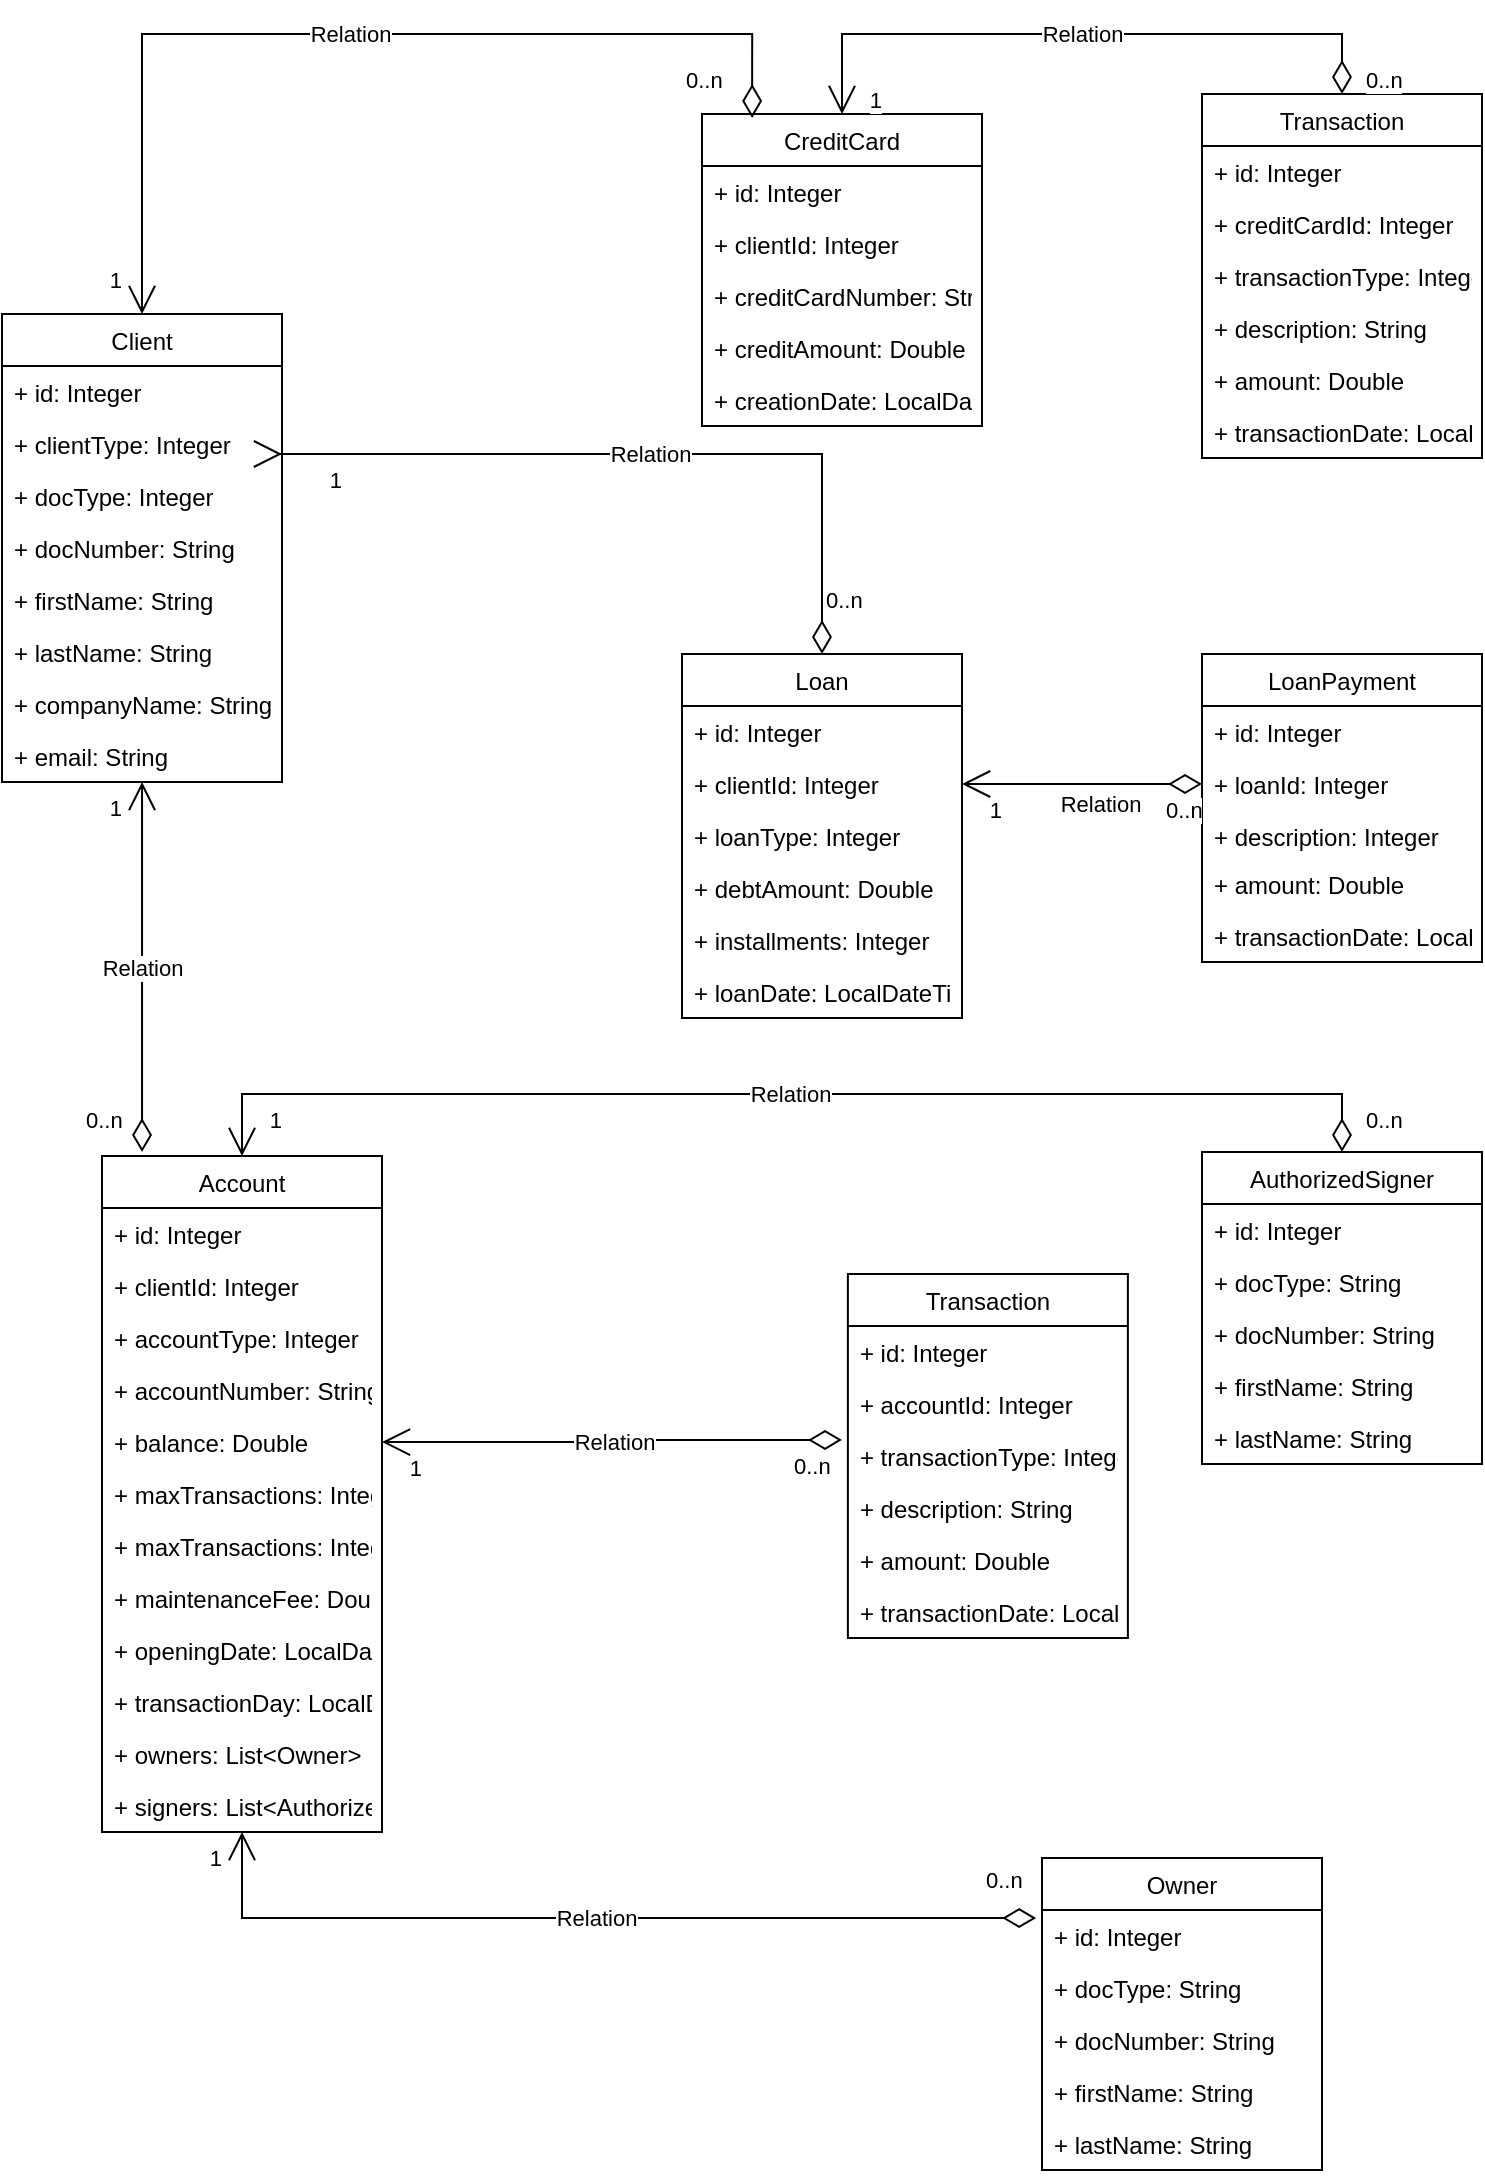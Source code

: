 <mxfile version="20.4.1" type="google"><diagram id="C5RBs43oDa-KdzZeNtuy" name="Page-1"><mxGraphModel grid="1" page="1" gridSize="10" guides="1" tooltips="1" connect="1" arrows="1" fold="1" pageScale="1" pageWidth="827" pageHeight="1169" math="0" shadow="0"><root><mxCell id="WIyWlLk6GJQsqaUBKTNV-0"/><mxCell id="WIyWlLk6GJQsqaUBKTNV-1" parent="WIyWlLk6GJQsqaUBKTNV-0"/><mxCell id="7jiSOBJmbxZgYzbC1uXM-0" value="Client" style="swimlane;fontStyle=0;childLayout=stackLayout;horizontal=1;startSize=26;fillColor=none;horizontalStack=0;resizeParent=1;resizeParentMax=0;resizeLast=0;collapsible=1;marginBottom=0;" vertex="1" parent="WIyWlLk6GJQsqaUBKTNV-1"><mxGeometry x="20" y="10" width="140" height="234" as="geometry"/></mxCell><mxCell id="7jiSOBJmbxZgYzbC1uXM-1" value="+ id: Integer" style="text;strokeColor=none;fillColor=none;align=left;verticalAlign=top;spacingLeft=4;spacingRight=4;overflow=hidden;rotatable=0;points=[[0,0.5],[1,0.5]];portConstraint=eastwest;" vertex="1" parent="7jiSOBJmbxZgYzbC1uXM-0"><mxGeometry y="26" width="140" height="26" as="geometry"/></mxCell><mxCell id="7jiSOBJmbxZgYzbC1uXM-2" value="+ clientType: Integer" style="text;strokeColor=none;fillColor=none;align=left;verticalAlign=top;spacingLeft=4;spacingRight=4;overflow=hidden;rotatable=0;points=[[0,0.5],[1,0.5]];portConstraint=eastwest;" vertex="1" parent="7jiSOBJmbxZgYzbC1uXM-0"><mxGeometry y="52" width="140" height="26" as="geometry"/></mxCell><mxCell id="7jiSOBJmbxZgYzbC1uXM-3" value="+ docType: Integer" style="text;strokeColor=none;fillColor=none;align=left;verticalAlign=top;spacingLeft=4;spacingRight=4;overflow=hidden;rotatable=0;points=[[0,0.5],[1,0.5]];portConstraint=eastwest;" vertex="1" parent="7jiSOBJmbxZgYzbC1uXM-0"><mxGeometry y="78" width="140" height="26" as="geometry"/></mxCell><mxCell id="7jiSOBJmbxZgYzbC1uXM-4" value="+ docNumber: String" style="text;strokeColor=none;fillColor=none;align=left;verticalAlign=top;spacingLeft=4;spacingRight=4;overflow=hidden;rotatable=0;points=[[0,0.5],[1,0.5]];portConstraint=eastwest;" vertex="1" parent="7jiSOBJmbxZgYzbC1uXM-0"><mxGeometry y="104" width="140" height="26" as="geometry"/></mxCell><mxCell id="7jiSOBJmbxZgYzbC1uXM-5" value="+ firstName: String" style="text;strokeColor=none;fillColor=none;align=left;verticalAlign=top;spacingLeft=4;spacingRight=4;overflow=hidden;rotatable=0;points=[[0,0.5],[1,0.5]];portConstraint=eastwest;" vertex="1" parent="7jiSOBJmbxZgYzbC1uXM-0"><mxGeometry y="130" width="140" height="26" as="geometry"/></mxCell><mxCell id="7jiSOBJmbxZgYzbC1uXM-6" value="+ lastName: String" style="text;strokeColor=none;fillColor=none;align=left;verticalAlign=top;spacingLeft=4;spacingRight=4;overflow=hidden;rotatable=0;points=[[0,0.5],[1,0.5]];portConstraint=eastwest;" vertex="1" parent="7jiSOBJmbxZgYzbC1uXM-0"><mxGeometry y="156" width="140" height="26" as="geometry"/></mxCell><mxCell id="7jiSOBJmbxZgYzbC1uXM-7" value="+ companyName: String" style="text;strokeColor=none;fillColor=none;align=left;verticalAlign=top;spacingLeft=4;spacingRight=4;overflow=hidden;rotatable=0;points=[[0,0.5],[1,0.5]];portConstraint=eastwest;" vertex="1" parent="7jiSOBJmbxZgYzbC1uXM-0"><mxGeometry y="182" width="140" height="26" as="geometry"/></mxCell><mxCell id="7jiSOBJmbxZgYzbC1uXM-8" value="+ email: String" style="text;strokeColor=none;fillColor=none;align=left;verticalAlign=top;spacingLeft=4;spacingRight=4;overflow=hidden;rotatable=0;points=[[0,0.5],[1,0.5]];portConstraint=eastwest;" vertex="1" parent="7jiSOBJmbxZgYzbC1uXM-0"><mxGeometry y="208" width="140" height="26" as="geometry"/></mxCell><mxCell id="7jiSOBJmbxZgYzbC1uXM-9" value="CreditCard" style="swimlane;fontStyle=0;childLayout=stackLayout;horizontal=1;startSize=26;fillColor=none;horizontalStack=0;resizeParent=1;resizeParentMax=0;resizeLast=0;collapsible=1;marginBottom=0;" vertex="1" parent="WIyWlLk6GJQsqaUBKTNV-1"><mxGeometry x="370" y="-90" width="140" height="156" as="geometry"/></mxCell><mxCell id="7jiSOBJmbxZgYzbC1uXM-10" value="+ id: Integer" style="text;strokeColor=none;fillColor=none;align=left;verticalAlign=top;spacingLeft=4;spacingRight=4;overflow=hidden;rotatable=0;points=[[0,0.5],[1,0.5]];portConstraint=eastwest;" vertex="1" parent="7jiSOBJmbxZgYzbC1uXM-9"><mxGeometry y="26" width="140" height="26" as="geometry"/></mxCell><mxCell id="7jiSOBJmbxZgYzbC1uXM-11" value="+ clientId: Integer" style="text;strokeColor=none;fillColor=none;align=left;verticalAlign=top;spacingLeft=4;spacingRight=4;overflow=hidden;rotatable=0;points=[[0,0.5],[1,0.5]];portConstraint=eastwest;" vertex="1" parent="7jiSOBJmbxZgYzbC1uXM-9"><mxGeometry y="52" width="140" height="26" as="geometry"/></mxCell><mxCell id="7jiSOBJmbxZgYzbC1uXM-12" value="+ creditCardNumber: String" style="text;strokeColor=none;fillColor=none;align=left;verticalAlign=top;spacingLeft=4;spacingRight=4;overflow=hidden;rotatable=0;points=[[0,0.5],[1,0.5]];portConstraint=eastwest;" vertex="1" parent="7jiSOBJmbxZgYzbC1uXM-9"><mxGeometry y="78" width="140" height="26" as="geometry"/></mxCell><mxCell id="7jiSOBJmbxZgYzbC1uXM-13" value="+ creditAmount: Double" style="text;strokeColor=none;fillColor=none;align=left;verticalAlign=top;spacingLeft=4;spacingRight=4;overflow=hidden;rotatable=0;points=[[0,0.5],[1,0.5]];portConstraint=eastwest;" vertex="1" parent="7jiSOBJmbxZgYzbC1uXM-9"><mxGeometry y="104" width="140" height="26" as="geometry"/></mxCell><mxCell id="7jiSOBJmbxZgYzbC1uXM-14" value="+ creationDate: LocalDateTime" style="text;strokeColor=none;fillColor=none;align=left;verticalAlign=top;spacingLeft=4;spacingRight=4;overflow=hidden;rotatable=0;points=[[0,0.5],[1,0.5]];portConstraint=eastwest;" vertex="1" parent="7jiSOBJmbxZgYzbC1uXM-9"><mxGeometry y="130" width="140" height="26" as="geometry"/></mxCell><mxCell id="7jiSOBJmbxZgYzbC1uXM-15" value="Loan" style="swimlane;fontStyle=0;childLayout=stackLayout;horizontal=1;startSize=26;fillColor=none;horizontalStack=0;resizeParent=1;resizeParentMax=0;resizeLast=0;collapsible=1;marginBottom=0;" vertex="1" parent="WIyWlLk6GJQsqaUBKTNV-1"><mxGeometry x="360" y="180" width="140" height="182" as="geometry"/></mxCell><mxCell id="7jiSOBJmbxZgYzbC1uXM-16" value="+ id: Integer" style="text;strokeColor=none;fillColor=none;align=left;verticalAlign=top;spacingLeft=4;spacingRight=4;overflow=hidden;rotatable=0;points=[[0,0.5],[1,0.5]];portConstraint=eastwest;" vertex="1" parent="7jiSOBJmbxZgYzbC1uXM-15"><mxGeometry y="26" width="140" height="26" as="geometry"/></mxCell><mxCell id="7jiSOBJmbxZgYzbC1uXM-17" value="+ clientId: Integer" style="text;strokeColor=none;fillColor=none;align=left;verticalAlign=top;spacingLeft=4;spacingRight=4;overflow=hidden;rotatable=0;points=[[0,0.5],[1,0.5]];portConstraint=eastwest;" vertex="1" parent="7jiSOBJmbxZgYzbC1uXM-15"><mxGeometry y="52" width="140" height="26" as="geometry"/></mxCell><mxCell id="7jiSOBJmbxZgYzbC1uXM-18" value="+ loanType: Integer" style="text;strokeColor=none;fillColor=none;align=left;verticalAlign=top;spacingLeft=4;spacingRight=4;overflow=hidden;rotatable=0;points=[[0,0.5],[1,0.5]];portConstraint=eastwest;" vertex="1" parent="7jiSOBJmbxZgYzbC1uXM-15"><mxGeometry y="78" width="140" height="26" as="geometry"/></mxCell><mxCell id="7jiSOBJmbxZgYzbC1uXM-19" value="+ debtAmount: Double" style="text;strokeColor=none;fillColor=none;align=left;verticalAlign=top;spacingLeft=4;spacingRight=4;overflow=hidden;rotatable=0;points=[[0,0.5],[1,0.5]];portConstraint=eastwest;" vertex="1" parent="7jiSOBJmbxZgYzbC1uXM-15"><mxGeometry y="104" width="140" height="26" as="geometry"/></mxCell><mxCell id="7jiSOBJmbxZgYzbC1uXM-20" value="+ installments: Integer" style="text;strokeColor=none;fillColor=none;align=left;verticalAlign=top;spacingLeft=4;spacingRight=4;overflow=hidden;rotatable=0;points=[[0,0.5],[1,0.5]];portConstraint=eastwest;" vertex="1" parent="7jiSOBJmbxZgYzbC1uXM-15"><mxGeometry y="130" width="140" height="26" as="geometry"/></mxCell><mxCell id="7jiSOBJmbxZgYzbC1uXM-21" value="+ loanDate: LocalDateTime" style="text;strokeColor=none;fillColor=none;align=left;verticalAlign=top;spacingLeft=4;spacingRight=4;overflow=hidden;rotatable=0;points=[[0,0.5],[1,0.5]];portConstraint=eastwest;" vertex="1" parent="7jiSOBJmbxZgYzbC1uXM-15"><mxGeometry y="156" width="140" height="26" as="geometry"/></mxCell><mxCell id="7jiSOBJmbxZgYzbC1uXM-22" value="LoanPayment" style="swimlane;fontStyle=0;childLayout=stackLayout;horizontal=1;startSize=26;fillColor=none;horizontalStack=0;resizeParent=1;resizeParentMax=0;resizeLast=0;collapsible=1;marginBottom=0;" vertex="1" parent="WIyWlLk6GJQsqaUBKTNV-1"><mxGeometry x="620" y="180" width="140" height="154" as="geometry"/></mxCell><mxCell id="7jiSOBJmbxZgYzbC1uXM-23" value="+ id: Integer" style="text;strokeColor=none;fillColor=none;align=left;verticalAlign=top;spacingLeft=4;spacingRight=4;overflow=hidden;rotatable=0;points=[[0,0.5],[1,0.5]];portConstraint=eastwest;" vertex="1" parent="7jiSOBJmbxZgYzbC1uXM-22"><mxGeometry y="26" width="140" height="26" as="geometry"/></mxCell><mxCell id="7jiSOBJmbxZgYzbC1uXM-24" value="+ loanId: Integer" style="text;strokeColor=none;fillColor=none;align=left;verticalAlign=top;spacingLeft=4;spacingRight=4;overflow=hidden;rotatable=0;points=[[0,0.5],[1,0.5]];portConstraint=eastwest;" vertex="1" parent="7jiSOBJmbxZgYzbC1uXM-22"><mxGeometry y="52" width="140" height="26" as="geometry"/></mxCell><mxCell id="7jiSOBJmbxZgYzbC1uXM-25" value="+ description: Integer" style="text;strokeColor=none;fillColor=none;align=left;verticalAlign=top;spacingLeft=4;spacingRight=4;overflow=hidden;rotatable=0;points=[[0,0.5],[1,0.5]];portConstraint=eastwest;" vertex="1" parent="7jiSOBJmbxZgYzbC1uXM-22"><mxGeometry y="78" width="140" height="24" as="geometry"/></mxCell><mxCell id="7jiSOBJmbxZgYzbC1uXM-26" value="+ amount: Double" style="text;strokeColor=none;fillColor=none;align=left;verticalAlign=top;spacingLeft=4;spacingRight=4;overflow=hidden;rotatable=0;points=[[0,0.5],[1,0.5]];portConstraint=eastwest;" vertex="1" parent="7jiSOBJmbxZgYzbC1uXM-22"><mxGeometry y="102" width="140" height="26" as="geometry"/></mxCell><mxCell id="7jiSOBJmbxZgYzbC1uXM-27" value="+ transactionDate: LocalDateTime" style="text;strokeColor=none;fillColor=none;align=left;verticalAlign=top;spacingLeft=4;spacingRight=4;overflow=hidden;rotatable=0;points=[[0,0.5],[1,0.5]];portConstraint=eastwest;" vertex="1" parent="7jiSOBJmbxZgYzbC1uXM-22"><mxGeometry y="128" width="140" height="26" as="geometry"/></mxCell><mxCell id="7jiSOBJmbxZgYzbC1uXM-28" value="Transaction" style="swimlane;fontStyle=0;childLayout=stackLayout;horizontal=1;startSize=26;fillColor=none;horizontalStack=0;resizeParent=1;resizeParentMax=0;resizeLast=0;collapsible=1;marginBottom=0;" vertex="1" parent="WIyWlLk6GJQsqaUBKTNV-1"><mxGeometry x="620" y="-100" width="140" height="182" as="geometry"/></mxCell><mxCell id="7jiSOBJmbxZgYzbC1uXM-29" value="+ id: Integer" style="text;strokeColor=none;fillColor=none;align=left;verticalAlign=top;spacingLeft=4;spacingRight=4;overflow=hidden;rotatable=0;points=[[0,0.5],[1,0.5]];portConstraint=eastwest;" vertex="1" parent="7jiSOBJmbxZgYzbC1uXM-28"><mxGeometry y="26" width="140" height="26" as="geometry"/></mxCell><mxCell id="7jiSOBJmbxZgYzbC1uXM-30" value="+ creditCardId: Integer" style="text;strokeColor=none;fillColor=none;align=left;verticalAlign=top;spacingLeft=4;spacingRight=4;overflow=hidden;rotatable=0;points=[[0,0.5],[1,0.5]];portConstraint=eastwest;" vertex="1" parent="7jiSOBJmbxZgYzbC1uXM-28"><mxGeometry y="52" width="140" height="26" as="geometry"/></mxCell><mxCell id="7jiSOBJmbxZgYzbC1uXM-31" value="+ transactionType: Integer" style="text;strokeColor=none;fillColor=none;align=left;verticalAlign=top;spacingLeft=4;spacingRight=4;overflow=hidden;rotatable=0;points=[[0,0.5],[1,0.5]];portConstraint=eastwest;" vertex="1" parent="7jiSOBJmbxZgYzbC1uXM-28"><mxGeometry y="78" width="140" height="26" as="geometry"/></mxCell><mxCell id="7jiSOBJmbxZgYzbC1uXM-32" value="+ description: String" style="text;strokeColor=none;fillColor=none;align=left;verticalAlign=top;spacingLeft=4;spacingRight=4;overflow=hidden;rotatable=0;points=[[0,0.5],[1,0.5]];portConstraint=eastwest;" vertex="1" parent="7jiSOBJmbxZgYzbC1uXM-28"><mxGeometry y="104" width="140" height="26" as="geometry"/></mxCell><mxCell id="7jiSOBJmbxZgYzbC1uXM-33" value="+ amount: Double" style="text;strokeColor=none;fillColor=none;align=left;verticalAlign=top;spacingLeft=4;spacingRight=4;overflow=hidden;rotatable=0;points=[[0,0.5],[1,0.5]];portConstraint=eastwest;" vertex="1" parent="7jiSOBJmbxZgYzbC1uXM-28"><mxGeometry y="130" width="140" height="26" as="geometry"/></mxCell><mxCell id="7jiSOBJmbxZgYzbC1uXM-34" value="+ transactionDate: LocalDateTime" style="text;strokeColor=none;fillColor=none;align=left;verticalAlign=top;spacingLeft=4;spacingRight=4;overflow=hidden;rotatable=0;points=[[0,0.5],[1,0.5]];portConstraint=eastwest;" vertex="1" parent="7jiSOBJmbxZgYzbC1uXM-28"><mxGeometry y="156" width="140" height="26" as="geometry"/></mxCell><mxCell id="7jiSOBJmbxZgYzbC1uXM-35" value="Account" style="swimlane;fontStyle=0;childLayout=stackLayout;horizontal=1;startSize=26;fillColor=none;horizontalStack=0;resizeParent=1;resizeParentMax=0;resizeLast=0;collapsible=1;marginBottom=0;" vertex="1" parent="WIyWlLk6GJQsqaUBKTNV-1"><mxGeometry x="70" y="431.03" width="140" height="338" as="geometry"/></mxCell><mxCell id="7jiSOBJmbxZgYzbC1uXM-36" value="+ id: Integer" style="text;strokeColor=none;fillColor=none;align=left;verticalAlign=top;spacingLeft=4;spacingRight=4;overflow=hidden;rotatable=0;points=[[0,0.5],[1,0.5]];portConstraint=eastwest;" vertex="1" parent="7jiSOBJmbxZgYzbC1uXM-35"><mxGeometry y="26" width="140" height="26" as="geometry"/></mxCell><mxCell id="7jiSOBJmbxZgYzbC1uXM-37" value="+ clientId: Integer" style="text;strokeColor=none;fillColor=none;align=left;verticalAlign=top;spacingLeft=4;spacingRight=4;overflow=hidden;rotatable=0;points=[[0,0.5],[1,0.5]];portConstraint=eastwest;" vertex="1" parent="7jiSOBJmbxZgYzbC1uXM-35"><mxGeometry y="52" width="140" height="26" as="geometry"/></mxCell><mxCell id="7jiSOBJmbxZgYzbC1uXM-38" value="+ accountType: Integer" style="text;strokeColor=none;fillColor=none;align=left;verticalAlign=top;spacingLeft=4;spacingRight=4;overflow=hidden;rotatable=0;points=[[0,0.5],[1,0.5]];portConstraint=eastwest;" vertex="1" parent="7jiSOBJmbxZgYzbC1uXM-35"><mxGeometry y="78" width="140" height="26" as="geometry"/></mxCell><mxCell id="7jiSOBJmbxZgYzbC1uXM-39" value="+ accountNumber: String" style="text;strokeColor=none;fillColor=none;align=left;verticalAlign=top;spacingLeft=4;spacingRight=4;overflow=hidden;rotatable=0;points=[[0,0.5],[1,0.5]];portConstraint=eastwest;" vertex="1" parent="7jiSOBJmbxZgYzbC1uXM-35"><mxGeometry y="104" width="140" height="26" as="geometry"/></mxCell><mxCell id="7jiSOBJmbxZgYzbC1uXM-40" value="+ balance: Double" style="text;strokeColor=none;fillColor=none;align=left;verticalAlign=top;spacingLeft=4;spacingRight=4;overflow=hidden;rotatable=0;points=[[0,0.5],[1,0.5]];portConstraint=eastwest;" vertex="1" parent="7jiSOBJmbxZgYzbC1uXM-35"><mxGeometry y="130" width="140" height="26" as="geometry"/></mxCell><mxCell id="7jiSOBJmbxZgYzbC1uXM-76" value="+ maxTransactions: Integer" style="text;strokeColor=none;fillColor=none;align=left;verticalAlign=top;spacingLeft=4;spacingRight=4;overflow=hidden;rotatable=0;points=[[0,0.5],[1,0.5]];portConstraint=eastwest;" vertex="1" parent="7jiSOBJmbxZgYzbC1uXM-35"><mxGeometry y="156" width="140" height="26" as="geometry"/></mxCell><mxCell id="7jiSOBJmbxZgYzbC1uXM-41" value="+ maxTransactions: Integer" style="text;strokeColor=none;fillColor=none;align=left;verticalAlign=top;spacingLeft=4;spacingRight=4;overflow=hidden;rotatable=0;points=[[0,0.5],[1,0.5]];portConstraint=eastwest;" vertex="1" parent="7jiSOBJmbxZgYzbC1uXM-35"><mxGeometry y="182" width="140" height="26" as="geometry"/></mxCell><mxCell id="7jiSOBJmbxZgYzbC1uXM-42" value="+ maintenanceFee: Double&#10;" style="text;strokeColor=none;fillColor=none;align=left;verticalAlign=top;spacingLeft=4;spacingRight=4;overflow=hidden;rotatable=0;points=[[0,0.5],[1,0.5]];portConstraint=eastwest;" vertex="1" parent="7jiSOBJmbxZgYzbC1uXM-35"><mxGeometry y="208" width="140" height="26" as="geometry"/></mxCell><mxCell id="7jiSOBJmbxZgYzbC1uXM-43" value="+ openingDate: LocalDateTime" style="text;strokeColor=none;fillColor=none;align=left;verticalAlign=top;spacingLeft=4;spacingRight=4;overflow=hidden;rotatable=0;points=[[0,0.5],[1,0.5]];portConstraint=eastwest;" vertex="1" parent="7jiSOBJmbxZgYzbC1uXM-35"><mxGeometry y="234" width="140" height="26" as="geometry"/></mxCell><mxCell id="7jiSOBJmbxZgYzbC1uXM-44" value="+ transactionDay: LocalDateTime" style="text;strokeColor=none;fillColor=none;align=left;verticalAlign=top;spacingLeft=4;spacingRight=4;overflow=hidden;rotatable=0;points=[[0,0.5],[1,0.5]];portConstraint=eastwest;" vertex="1" parent="7jiSOBJmbxZgYzbC1uXM-35"><mxGeometry y="260" width="140" height="26" as="geometry"/></mxCell><mxCell id="7jiSOBJmbxZgYzbC1uXM-45" value="+ owners: List&lt;Owner&gt;" style="text;strokeColor=none;fillColor=none;align=left;verticalAlign=top;spacingLeft=4;spacingRight=4;overflow=hidden;rotatable=0;points=[[0,0.5],[1,0.5]];portConstraint=eastwest;" vertex="1" parent="7jiSOBJmbxZgYzbC1uXM-35"><mxGeometry y="286" width="140" height="26" as="geometry"/></mxCell><mxCell id="7jiSOBJmbxZgYzbC1uXM-46" value="+ signers: List&lt;AuthorizedSigner&gt;" style="text;strokeColor=none;fillColor=none;align=left;verticalAlign=top;spacingLeft=4;spacingRight=4;overflow=hidden;rotatable=0;points=[[0,0.5],[1,0.5]];portConstraint=eastwest;" vertex="1" parent="7jiSOBJmbxZgYzbC1uXM-35"><mxGeometry y="312" width="140" height="26" as="geometry"/></mxCell><mxCell id="7jiSOBJmbxZgYzbC1uXM-48" value="AuthorizedSigner" style="swimlane;fontStyle=0;childLayout=stackLayout;horizontal=1;startSize=26;fillColor=none;horizontalStack=0;resizeParent=1;resizeParentMax=0;resizeLast=0;collapsible=1;marginBottom=0;" vertex="1" parent="WIyWlLk6GJQsqaUBKTNV-1"><mxGeometry x="620" y="429" width="140" height="156" as="geometry"/></mxCell><mxCell id="7jiSOBJmbxZgYzbC1uXM-49" value="+ id: Integer" style="text;strokeColor=none;fillColor=none;align=left;verticalAlign=top;spacingLeft=4;spacingRight=4;overflow=hidden;rotatable=0;points=[[0,0.5],[1,0.5]];portConstraint=eastwest;" vertex="1" parent="7jiSOBJmbxZgYzbC1uXM-48"><mxGeometry y="26" width="140" height="26" as="geometry"/></mxCell><mxCell id="7jiSOBJmbxZgYzbC1uXM-50" value="+ docType: String" style="text;strokeColor=none;fillColor=none;align=left;verticalAlign=top;spacingLeft=4;spacingRight=4;overflow=hidden;rotatable=0;points=[[0,0.5],[1,0.5]];portConstraint=eastwest;" vertex="1" parent="7jiSOBJmbxZgYzbC1uXM-48"><mxGeometry y="52" width="140" height="26" as="geometry"/></mxCell><mxCell id="7jiSOBJmbxZgYzbC1uXM-51" value="+ docNumber: String" style="text;strokeColor=none;fillColor=none;align=left;verticalAlign=top;spacingLeft=4;spacingRight=4;overflow=hidden;rotatable=0;points=[[0,0.5],[1,0.5]];portConstraint=eastwest;" vertex="1" parent="7jiSOBJmbxZgYzbC1uXM-48"><mxGeometry y="78" width="140" height="26" as="geometry"/></mxCell><mxCell id="7jiSOBJmbxZgYzbC1uXM-52" value="+ firstName: String" style="text;strokeColor=none;fillColor=none;align=left;verticalAlign=top;spacingLeft=4;spacingRight=4;overflow=hidden;rotatable=0;points=[[0,0.5],[1,0.5]];portConstraint=eastwest;" vertex="1" parent="7jiSOBJmbxZgYzbC1uXM-48"><mxGeometry y="104" width="140" height="26" as="geometry"/></mxCell><mxCell id="7jiSOBJmbxZgYzbC1uXM-53" value="+ lastName: String" style="text;strokeColor=none;fillColor=none;align=left;verticalAlign=top;spacingLeft=4;spacingRight=4;overflow=hidden;rotatable=0;points=[[0,0.5],[1,0.5]];portConstraint=eastwest;" vertex="1" parent="7jiSOBJmbxZgYzbC1uXM-48"><mxGeometry y="130" width="140" height="26" as="geometry"/></mxCell><mxCell id="7jiSOBJmbxZgYzbC1uXM-54" value="Owner" style="swimlane;fontStyle=0;childLayout=stackLayout;horizontal=1;startSize=26;fillColor=none;horizontalStack=0;resizeParent=1;resizeParentMax=0;resizeLast=0;collapsible=1;marginBottom=0;" vertex="1" parent="WIyWlLk6GJQsqaUBKTNV-1"><mxGeometry x="540" y="782.03" width="140" height="156" as="geometry"/></mxCell><mxCell id="7jiSOBJmbxZgYzbC1uXM-55" value="+ id: Integer" style="text;strokeColor=none;fillColor=none;align=left;verticalAlign=top;spacingLeft=4;spacingRight=4;overflow=hidden;rotatable=0;points=[[0,0.5],[1,0.5]];portConstraint=eastwest;" vertex="1" parent="7jiSOBJmbxZgYzbC1uXM-54"><mxGeometry y="26" width="140" height="26" as="geometry"/></mxCell><mxCell id="7jiSOBJmbxZgYzbC1uXM-56" value="+ docType: String" style="text;strokeColor=none;fillColor=none;align=left;verticalAlign=top;spacingLeft=4;spacingRight=4;overflow=hidden;rotatable=0;points=[[0,0.5],[1,0.5]];portConstraint=eastwest;" vertex="1" parent="7jiSOBJmbxZgYzbC1uXM-54"><mxGeometry y="52" width="140" height="26" as="geometry"/></mxCell><mxCell id="7jiSOBJmbxZgYzbC1uXM-57" value="+ docNumber: String" style="text;strokeColor=none;fillColor=none;align=left;verticalAlign=top;spacingLeft=4;spacingRight=4;overflow=hidden;rotatable=0;points=[[0,0.5],[1,0.5]];portConstraint=eastwest;" vertex="1" parent="7jiSOBJmbxZgYzbC1uXM-54"><mxGeometry y="78" width="140" height="26" as="geometry"/></mxCell><mxCell id="7jiSOBJmbxZgYzbC1uXM-58" value="+ firstName: String" style="text;strokeColor=none;fillColor=none;align=left;verticalAlign=top;spacingLeft=4;spacingRight=4;overflow=hidden;rotatable=0;points=[[0,0.5],[1,0.5]];portConstraint=eastwest;" vertex="1" parent="7jiSOBJmbxZgYzbC1uXM-54"><mxGeometry y="104" width="140" height="26" as="geometry"/></mxCell><mxCell id="7jiSOBJmbxZgYzbC1uXM-59" value="+ lastName: String" style="text;strokeColor=none;fillColor=none;align=left;verticalAlign=top;spacingLeft=4;spacingRight=4;overflow=hidden;rotatable=0;points=[[0,0.5],[1,0.5]];portConstraint=eastwest;" vertex="1" parent="7jiSOBJmbxZgYzbC1uXM-54"><mxGeometry y="130" width="140" height="26" as="geometry"/></mxCell><mxCell id="7jiSOBJmbxZgYzbC1uXM-60" value="Transaction" style="swimlane;fontStyle=0;childLayout=stackLayout;horizontal=1;startSize=26;fillColor=none;horizontalStack=0;resizeParent=1;resizeParentMax=0;resizeLast=0;collapsible=1;marginBottom=0;" vertex="1" parent="WIyWlLk6GJQsqaUBKTNV-1"><mxGeometry x="442.94" y="490" width="140" height="182" as="geometry"/></mxCell><mxCell id="7jiSOBJmbxZgYzbC1uXM-61" value="+ id: Integer" style="text;strokeColor=none;fillColor=none;align=left;verticalAlign=top;spacingLeft=4;spacingRight=4;overflow=hidden;rotatable=0;points=[[0,0.5],[1,0.5]];portConstraint=eastwest;" vertex="1" parent="7jiSOBJmbxZgYzbC1uXM-60"><mxGeometry y="26" width="140" height="26" as="geometry"/></mxCell><mxCell id="7jiSOBJmbxZgYzbC1uXM-62" value="+ accountId: Integer" style="text;strokeColor=none;fillColor=none;align=left;verticalAlign=top;spacingLeft=4;spacingRight=4;overflow=hidden;rotatable=0;points=[[0,0.5],[1,0.5]];portConstraint=eastwest;" vertex="1" parent="7jiSOBJmbxZgYzbC1uXM-60"><mxGeometry y="52" width="140" height="26" as="geometry"/></mxCell><mxCell id="7jiSOBJmbxZgYzbC1uXM-63" value="+ transactionType: Integer" style="text;strokeColor=none;fillColor=none;align=left;verticalAlign=top;spacingLeft=4;spacingRight=4;overflow=hidden;rotatable=0;points=[[0,0.5],[1,0.5]];portConstraint=eastwest;" vertex="1" parent="7jiSOBJmbxZgYzbC1uXM-60"><mxGeometry y="78" width="140" height="26" as="geometry"/></mxCell><mxCell id="7jiSOBJmbxZgYzbC1uXM-64" value="+ description: String" style="text;strokeColor=none;fillColor=none;align=left;verticalAlign=top;spacingLeft=4;spacingRight=4;overflow=hidden;rotatable=0;points=[[0,0.5],[1,0.5]];portConstraint=eastwest;" vertex="1" parent="7jiSOBJmbxZgYzbC1uXM-60"><mxGeometry y="104" width="140" height="26" as="geometry"/></mxCell><mxCell id="7jiSOBJmbxZgYzbC1uXM-65" value="+ amount: Double" style="text;strokeColor=none;fillColor=none;align=left;verticalAlign=top;spacingLeft=4;spacingRight=4;overflow=hidden;rotatable=0;points=[[0,0.5],[1,0.5]];portConstraint=eastwest;" vertex="1" parent="7jiSOBJmbxZgYzbC1uXM-60"><mxGeometry y="130" width="140" height="26" as="geometry"/></mxCell><mxCell id="7jiSOBJmbxZgYzbC1uXM-66" value="+ transactionDate: LocalDateTime" style="text;strokeColor=none;fillColor=none;align=left;verticalAlign=top;spacingLeft=4;spacingRight=4;overflow=hidden;rotatable=0;points=[[0,0.5],[1,0.5]];portConstraint=eastwest;" vertex="1" parent="7jiSOBJmbxZgYzbC1uXM-60"><mxGeometry y="156" width="140" height="26" as="geometry"/></mxCell><mxCell id="7jiSOBJmbxZgYzbC1uXM-70" value="Relation" style="endArrow=open;html=1;endSize=12;startArrow=diamondThin;startSize=14;startFill=0;edgeStyle=orthogonalEdgeStyle;rounded=0;entryX=0.5;entryY=0;entryDx=0;entryDy=0;exitX=0.5;exitY=0;exitDx=0;exitDy=0;" edge="1" parent="WIyWlLk6GJQsqaUBKTNV-1" source="7jiSOBJmbxZgYzbC1uXM-48" target="7jiSOBJmbxZgYzbC1uXM-35"><mxGeometry relative="1" as="geometry"><mxPoint x="130" y="390" as="sourcePoint"/><mxPoint x="290" y="390" as="targetPoint"/><Array as="points"><mxPoint x="690" y="400"/><mxPoint x="140" y="400"/></Array></mxGeometry></mxCell><mxCell id="7jiSOBJmbxZgYzbC1uXM-71" value="0..n" style="edgeLabel;resizable=0;html=1;align=left;verticalAlign=top;" connectable="0" vertex="1" parent="7jiSOBJmbxZgYzbC1uXM-70"><mxGeometry x="-1" relative="1" as="geometry"><mxPoint x="10" y="-29" as="offset"/></mxGeometry></mxCell><mxCell id="7jiSOBJmbxZgYzbC1uXM-72" value="1" style="edgeLabel;resizable=0;html=1;align=right;verticalAlign=top;" connectable="0" vertex="1" parent="7jiSOBJmbxZgYzbC1uXM-70"><mxGeometry x="1" relative="1" as="geometry"><mxPoint x="20" y="-31" as="offset"/></mxGeometry></mxCell><mxCell id="7jiSOBJmbxZgYzbC1uXM-73" value="Relation" style="endArrow=open;html=1;endSize=12;startArrow=diamondThin;startSize=14;startFill=0;edgeStyle=orthogonalEdgeStyle;rounded=0;entryX=1;entryY=0.5;entryDx=0;entryDy=0;exitX=-0.021;exitY=0.192;exitDx=0;exitDy=0;exitPerimeter=0;" edge="1" parent="WIyWlLk6GJQsqaUBKTNV-1" source="7jiSOBJmbxZgYzbC1uXM-63" target="7jiSOBJmbxZgYzbC1uXM-40"><mxGeometry relative="1" as="geometry"><mxPoint x="130" y="890" as="sourcePoint"/><mxPoint x="30" y="660" as="targetPoint"/></mxGeometry></mxCell><mxCell id="7jiSOBJmbxZgYzbC1uXM-74" value="0..n" style="edgeLabel;resizable=0;html=1;align=left;verticalAlign=top;" connectable="0" vertex="1" parent="7jiSOBJmbxZgYzbC1uXM-73"><mxGeometry x="-1" relative="1" as="geometry"><mxPoint x="-26" as="offset"/></mxGeometry></mxCell><mxCell id="7jiSOBJmbxZgYzbC1uXM-75" value="1" style="edgeLabel;resizable=0;html=1;align=right;verticalAlign=top;" connectable="0" vertex="1" parent="7jiSOBJmbxZgYzbC1uXM-73"><mxGeometry x="1" relative="1" as="geometry"><mxPoint x="20" as="offset"/></mxGeometry></mxCell><mxCell id="7jiSOBJmbxZgYzbC1uXM-77" value="Relation" style="endArrow=open;html=1;endSize=12;startArrow=diamondThin;startSize=14;startFill=0;edgeStyle=orthogonalEdgeStyle;rounded=0;exitX=-0.021;exitY=0.153;exitDx=0;exitDy=0;exitPerimeter=0;" edge="1" parent="WIyWlLk6GJQsqaUBKTNV-1" source="7jiSOBJmbxZgYzbC1uXM-55" target="7jiSOBJmbxZgYzbC1uXM-35"><mxGeometry relative="1" as="geometry"><mxPoint x="290" y="950" as="sourcePoint"/><mxPoint x="50" y="720" as="targetPoint"/><Array as="points"><mxPoint x="140" y="812"/></Array></mxGeometry></mxCell><mxCell id="7jiSOBJmbxZgYzbC1uXM-78" value="0..n" style="edgeLabel;resizable=0;html=1;align=left;verticalAlign=top;" connectable="0" vertex="1" parent="7jiSOBJmbxZgYzbC1uXM-77"><mxGeometry x="-1" relative="1" as="geometry"><mxPoint x="-27" y="-32" as="offset"/></mxGeometry></mxCell><mxCell id="7jiSOBJmbxZgYzbC1uXM-79" value="1" style="edgeLabel;resizable=0;html=1;align=right;verticalAlign=top;" connectable="0" vertex="1" parent="7jiSOBJmbxZgYzbC1uXM-77"><mxGeometry x="1" relative="1" as="geometry"><mxPoint x="-10" as="offset"/></mxGeometry></mxCell><mxCell id="7jiSOBJmbxZgYzbC1uXM-80" value="Relation" style="endArrow=open;html=1;endSize=12;startArrow=diamondThin;startSize=14;startFill=0;edgeStyle=orthogonalEdgeStyle;rounded=0;entryX=0.5;entryY=0;entryDx=0;entryDy=0;exitX=0.5;exitY=0;exitDx=0;exitDy=0;" edge="1" parent="WIyWlLk6GJQsqaUBKTNV-1" source="7jiSOBJmbxZgYzbC1uXM-28" target="7jiSOBJmbxZgYzbC1uXM-9"><mxGeometry relative="1" as="geometry"><mxPoint x="190" y="-30" as="sourcePoint"/><mxPoint x="350" y="-30" as="targetPoint"/><Array as="points"><mxPoint x="690" y="-130"/><mxPoint x="440" y="-130"/></Array></mxGeometry></mxCell><mxCell id="7jiSOBJmbxZgYzbC1uXM-81" value="0..n" style="edgeLabel;resizable=0;html=1;align=left;verticalAlign=top;" connectable="0" vertex="1" parent="7jiSOBJmbxZgYzbC1uXM-80"><mxGeometry x="-1" relative="1" as="geometry"><mxPoint x="10" y="-20" as="offset"/></mxGeometry></mxCell><mxCell id="7jiSOBJmbxZgYzbC1uXM-82" value="1" style="edgeLabel;resizable=0;html=1;align=right;verticalAlign=top;" connectable="0" vertex="1" parent="7jiSOBJmbxZgYzbC1uXM-80"><mxGeometry x="1" relative="1" as="geometry"><mxPoint x="20" y="-20" as="offset"/></mxGeometry></mxCell><mxCell id="7jiSOBJmbxZgYzbC1uXM-83" value="Relation" style="endArrow=open;html=1;endSize=12;startArrow=diamondThin;startSize=14;startFill=0;edgeStyle=orthogonalEdgeStyle;rounded=0;entryX=1;entryY=0.5;entryDx=0;entryDy=0;exitX=0;exitY=0.5;exitDx=0;exitDy=0;" edge="1" parent="WIyWlLk6GJQsqaUBKTNV-1" source="7jiSOBJmbxZgYzbC1uXM-24" target="7jiSOBJmbxZgYzbC1uXM-17"><mxGeometry x="-0.154" y="10" relative="1" as="geometry"><mxPoint x="180" y="340" as="sourcePoint"/><mxPoint x="340" y="340" as="targetPoint"/><Array as="points"><mxPoint x="550" y="245"/><mxPoint x="550" y="245"/></Array><mxPoint as="offset"/></mxGeometry></mxCell><mxCell id="7jiSOBJmbxZgYzbC1uXM-84" value="0..n" style="edgeLabel;resizable=0;html=1;align=left;verticalAlign=top;" connectable="0" vertex="1" parent="7jiSOBJmbxZgYzbC1uXM-83"><mxGeometry x="-1" relative="1" as="geometry"><mxPoint x="-20" as="offset"/></mxGeometry></mxCell><mxCell id="7jiSOBJmbxZgYzbC1uXM-85" value="1" style="edgeLabel;resizable=0;html=1;align=right;verticalAlign=top;" connectable="0" vertex="1" parent="7jiSOBJmbxZgYzbC1uXM-83"><mxGeometry x="1" relative="1" as="geometry"><mxPoint x="20" as="offset"/></mxGeometry></mxCell><mxCell id="7jiSOBJmbxZgYzbC1uXM-87" value="Relation" style="endArrow=open;html=1;endSize=12;startArrow=diamondThin;startSize=14;startFill=0;edgeStyle=orthogonalEdgeStyle;rounded=0;entryX=0.5;entryY=0;entryDx=0;entryDy=0;exitX=0.179;exitY=0.013;exitDx=0;exitDy=0;exitPerimeter=0;" edge="1" parent="WIyWlLk6GJQsqaUBKTNV-1" source="7jiSOBJmbxZgYzbC1uXM-9" target="7jiSOBJmbxZgYzbC1uXM-0"><mxGeometry relative="1" as="geometry"><mxPoint x="80" y="-130" as="sourcePoint"/><mxPoint x="240" y="-130" as="targetPoint"/><Array as="points"><mxPoint x="395" y="-130"/><mxPoint x="90" y="-130"/></Array></mxGeometry></mxCell><mxCell id="7jiSOBJmbxZgYzbC1uXM-88" value="0..n" style="edgeLabel;resizable=0;html=1;align=left;verticalAlign=top;" connectable="0" vertex="1" parent="7jiSOBJmbxZgYzbC1uXM-87"><mxGeometry x="-1" relative="1" as="geometry"><mxPoint x="-35" y="-32" as="offset"/></mxGeometry></mxCell><mxCell id="7jiSOBJmbxZgYzbC1uXM-89" value="1" style="edgeLabel;resizable=0;html=1;align=right;verticalAlign=top;" connectable="0" vertex="1" parent="7jiSOBJmbxZgYzbC1uXM-87"><mxGeometry x="1" relative="1" as="geometry"><mxPoint x="-10" y="-30" as="offset"/></mxGeometry></mxCell><mxCell id="7jiSOBJmbxZgYzbC1uXM-90" value="Relation" style="endArrow=open;html=1;endSize=12;startArrow=diamondThin;startSize=14;startFill=0;edgeStyle=orthogonalEdgeStyle;rounded=0;exitX=0.5;exitY=0;exitDx=0;exitDy=0;" edge="1" parent="WIyWlLk6GJQsqaUBKTNV-1" source="7jiSOBJmbxZgYzbC1uXM-15"><mxGeometry relative="1" as="geometry"><mxPoint x="100" y="330" as="sourcePoint"/><mxPoint x="160" y="80" as="targetPoint"/><Array as="points"><mxPoint x="430" y="80"/><mxPoint x="159" y="80"/></Array></mxGeometry></mxCell><mxCell id="7jiSOBJmbxZgYzbC1uXM-91" value="0..n" style="edgeLabel;resizable=0;html=1;align=left;verticalAlign=top;" connectable="0" vertex="1" parent="7jiSOBJmbxZgYzbC1uXM-90"><mxGeometry x="-1" relative="1" as="geometry"><mxPoint y="-40" as="offset"/></mxGeometry></mxCell><mxCell id="7jiSOBJmbxZgYzbC1uXM-92" value="1" style="edgeLabel;resizable=0;html=1;align=right;verticalAlign=top;" connectable="0" vertex="1" parent="7jiSOBJmbxZgYzbC1uXM-90"><mxGeometry x="1" relative="1" as="geometry"><mxPoint x="30" as="offset"/></mxGeometry></mxCell><mxCell id="7jiSOBJmbxZgYzbC1uXM-93" value="Relation" style="endArrow=open;html=1;endSize=12;startArrow=diamondThin;startSize=14;startFill=0;edgeStyle=orthogonalEdgeStyle;rounded=0;exitX=0.143;exitY=-0.006;exitDx=0;exitDy=0;exitPerimeter=0;" edge="1" parent="WIyWlLk6GJQsqaUBKTNV-1" source="7jiSOBJmbxZgYzbC1uXM-35" target="7jiSOBJmbxZgYzbC1uXM-0"><mxGeometry relative="1" as="geometry"><mxPoint x="170" y="370" as="sourcePoint"/><mxPoint x="163" y="30" as="targetPoint"/></mxGeometry></mxCell><mxCell id="7jiSOBJmbxZgYzbC1uXM-94" value="0..n" style="edgeLabel;resizable=0;html=1;align=left;verticalAlign=top;" connectable="0" vertex="1" parent="7jiSOBJmbxZgYzbC1uXM-93"><mxGeometry x="-1" relative="1" as="geometry"><mxPoint x="-30" y="-29" as="offset"/></mxGeometry></mxCell><mxCell id="7jiSOBJmbxZgYzbC1uXM-95" value="1" style="edgeLabel;resizable=0;html=1;align=right;verticalAlign=top;" connectable="0" vertex="1" parent="7jiSOBJmbxZgYzbC1uXM-93"><mxGeometry x="1" relative="1" as="geometry"><mxPoint x="-10" as="offset"/></mxGeometry></mxCell></root></mxGraphModel></diagram></mxfile>